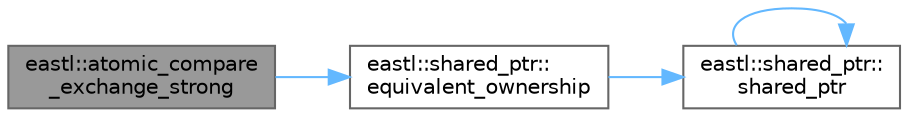 digraph "eastl::atomic_compare_exchange_strong"
{
 // LATEX_PDF_SIZE
  bgcolor="transparent";
  edge [fontname=Helvetica,fontsize=10,labelfontname=Helvetica,labelfontsize=10];
  node [fontname=Helvetica,fontsize=10,shape=box,height=0.2,width=0.4];
  rankdir="LR";
  Node1 [id="Node000001",label="eastl::atomic_compare\l_exchange_strong",height=0.2,width=0.4,color="gray40", fillcolor="grey60", style="filled", fontcolor="black",tooltip=" "];
  Node1 -> Node2 [id="edge4_Node000001_Node000002",color="steelblue1",style="solid",tooltip=" "];
  Node2 [id="Node000002",label="eastl::shared_ptr::\lequivalent_ownership",height=0.2,width=0.4,color="grey40", fillcolor="white", style="filled",URL="$classeastl_1_1shared__ptr.html#a8622754e02b9cb51e926598670caee22",tooltip="Returns true if the given shared_ptr ows the same T pointer that we do."];
  Node2 -> Node3 [id="edge5_Node000002_Node000003",color="steelblue1",style="solid",tooltip=" "];
  Node3 [id="Node000003",label="eastl::shared_ptr::\lshared_ptr",height=0.2,width=0.4,color="grey40", fillcolor="white", style="filled",URL="$classeastl_1_1shared__ptr.html#ab2104fa6e839672da3c30400e8325e52",tooltip=" "];
  Node3 -> Node3 [id="edge6_Node000003_Node000003",color="steelblue1",style="solid",tooltip=" "];
}
